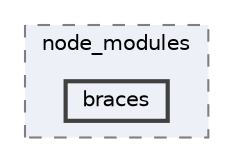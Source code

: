 digraph "pkiclassroomrescheduler/src/main/frontend/node_modules/braces"
{
 // LATEX_PDF_SIZE
  bgcolor="transparent";
  edge [fontname=Helvetica,fontsize=10,labelfontname=Helvetica,labelfontsize=10];
  node [fontname=Helvetica,fontsize=10,shape=box,height=0.2,width=0.4];
  compound=true
  subgraph clusterdir_72953eda66ccb3a2722c28e1c3e6c23b {
    graph [ bgcolor="#edf0f7", pencolor="grey50", label="node_modules", fontname=Helvetica,fontsize=10 style="filled,dashed", URL="dir_72953eda66ccb3a2722c28e1c3e6c23b.html",tooltip=""]
  dir_927fc963b5b934ab08abab3412fd23d4 [label="braces", fillcolor="#edf0f7", color="grey25", style="filled,bold", URL="dir_927fc963b5b934ab08abab3412fd23d4.html",tooltip=""];
  }
}
